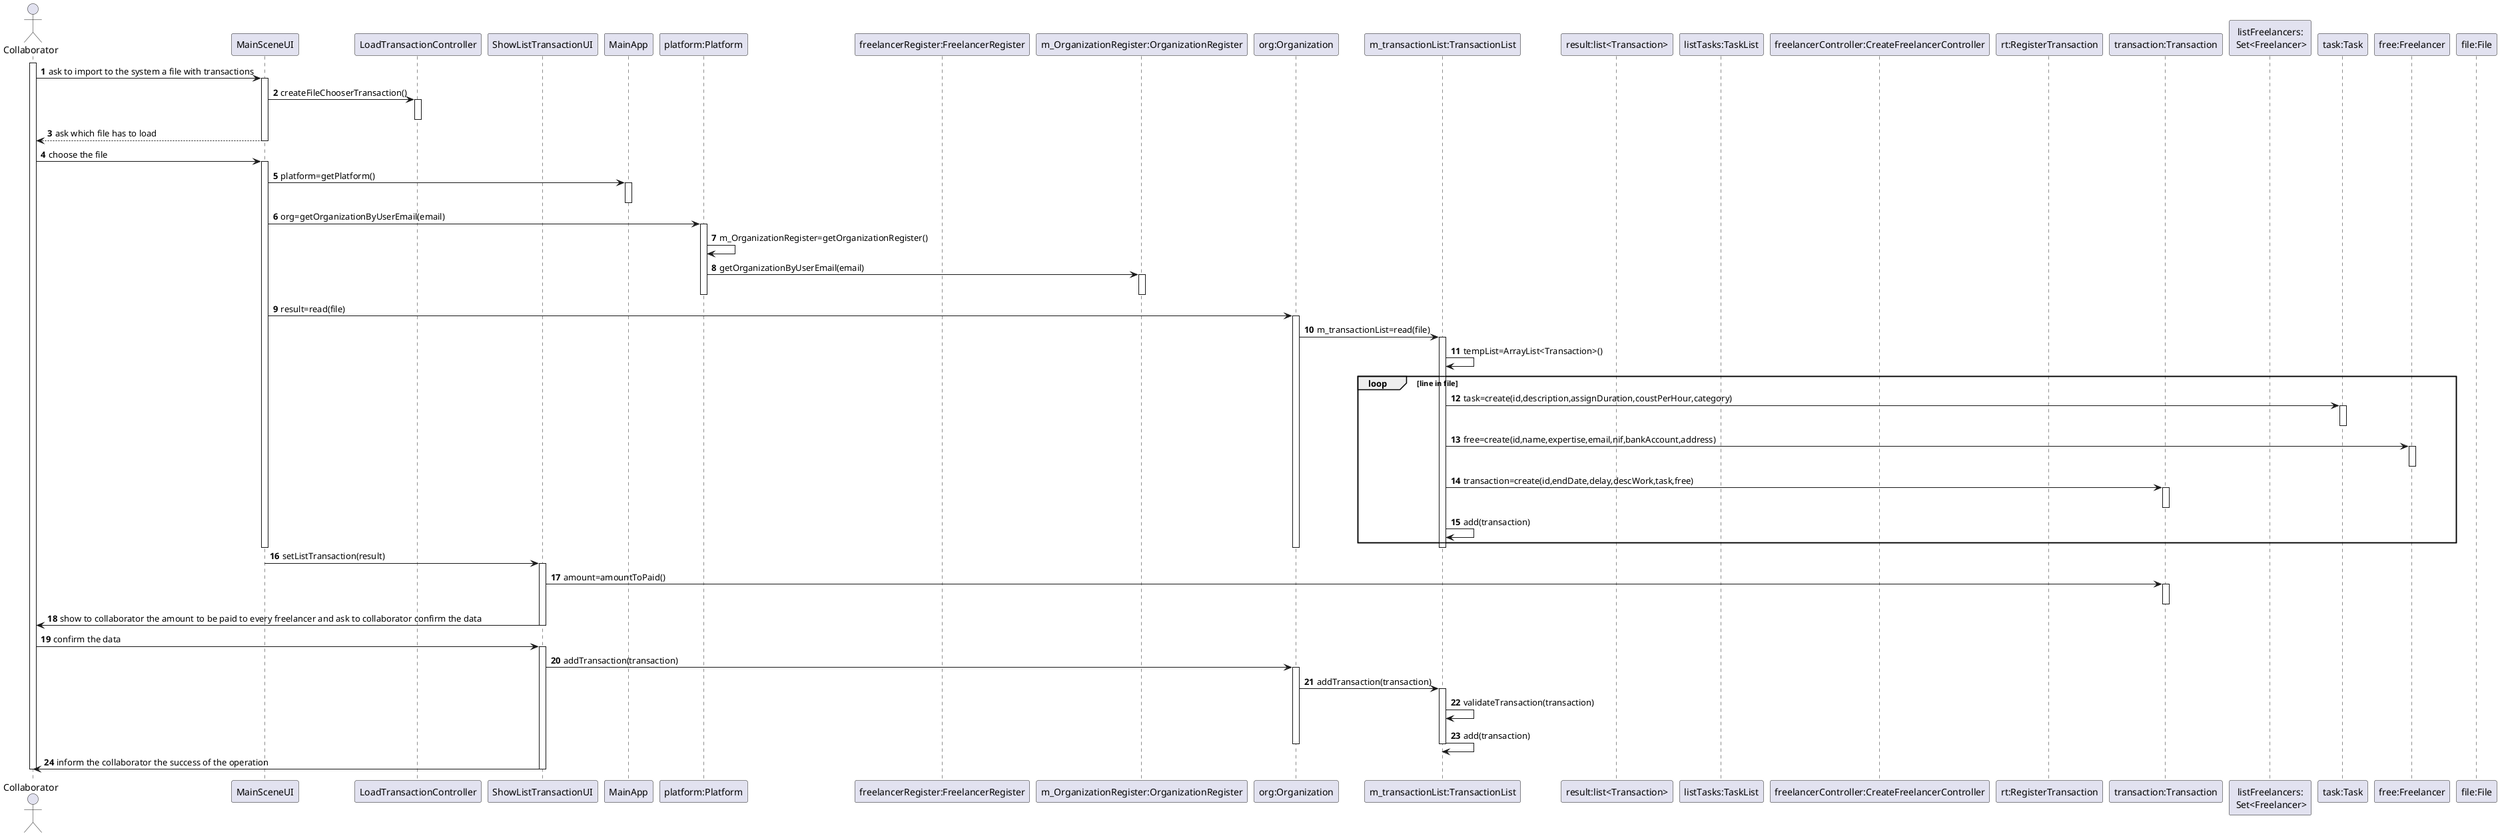 @startuml
autonumber

actor "Collaborator" as COL
participant "MainSceneUI" as UI
participant "LoadTransactionController" as CTRL
participant "ShowListTransactionUI" as LISTUI
participant "MainApp" as APP
participant "platform:Platform" as PLAT
participant "freelancerRegister:FreelancerRegister" as RF
participant "m_OrganizationRegister:OrganizationRegister" as ORGREG
participant "org:Organization" as ORG
participant "m_transactionList:TransactionList" as TL
participant "result:list<Transaction>" as LISTTRAN
participant "listTasks:TaskList" as LTASK
participant "freelancerController:CreateFreelancerController" as FCTRL
participant "rt:RegisterTransaction" as RT
participant "transaction:Transaction" as TRAN
participant "listFreelancers:\n Set<Freelancer>" as LSTF
participant "task:Task" as TASK
participant "free:Freelancer" as FREE
participant "file:File" as FILE

activate COL

COL -> UI : ask to import to the system a file with transactions
activate UI
UI -> CTRL : createFileChooserTransaction()
activate CTRL
deactivate CTRL

UI --> COL : ask which file has to load
deactivate UI



COL -> UI : choose the file
activate UI
UI -> APP : platform=getPlatform()
activate APP
deactivate APP
UI -> PLAT : org=getOrganizationByUserEmail(email)
activate PLAT
PLAT -> PLAT : m_OrganizationRegister=getOrganizationRegister()
PLAT -> ORGREG :getOrganizationByUserEmail(email)
activate ORGREG
deactivate ORGREG
deactivate PLAT

UI -> ORG : result=read(file)
activate ORG
ORG -> TL : m_transactionList=read(file)
activate TL 
TL -> TL : tempList=ArrayList<Transaction>()
loop line in file
TL -> TASK : task=create(id,description,assignDuration,coustPerHour,category)
activate TASK
deactivate TASK
TL -> FREE : free=create(id,name,expertise,email,nif,bankAccount,address)
activate FREE
deactivate FREE
TL -> TRAN : transaction=create(id,endDate,delay,descWork,task,free)
activate TRAN
deactivate TRAN
TL -> TL : add(transaction)
end
deactivate TL 
deactivate ORG
deactivate UI

UI -> LISTUI : setListTransaction(result)
activate LISTUI
LISTUI -> TRAN : amount=amountToPaid()
activate TRAN
deactivate TRAN
LISTUI -> COL : show to collaborator the amount to be paid to every freelancer and ask to collaborator confirm the data
deactivate LISTUI

COL -> LISTUI : confirm the data
activate LISTUI
LISTUI -> ORG : addTransaction(transaction)
activate ORG
ORG -> TL : addTransaction(transaction)
activate TL
TL -> TL : validateTransaction(transaction)
TL -> TL : add(transaction)
deactivate TL
deactivate ORG

LISTUI -> COL : inform the collaborator the success of the operation
deactivate LISTUI

deactivate COL

@enduml
